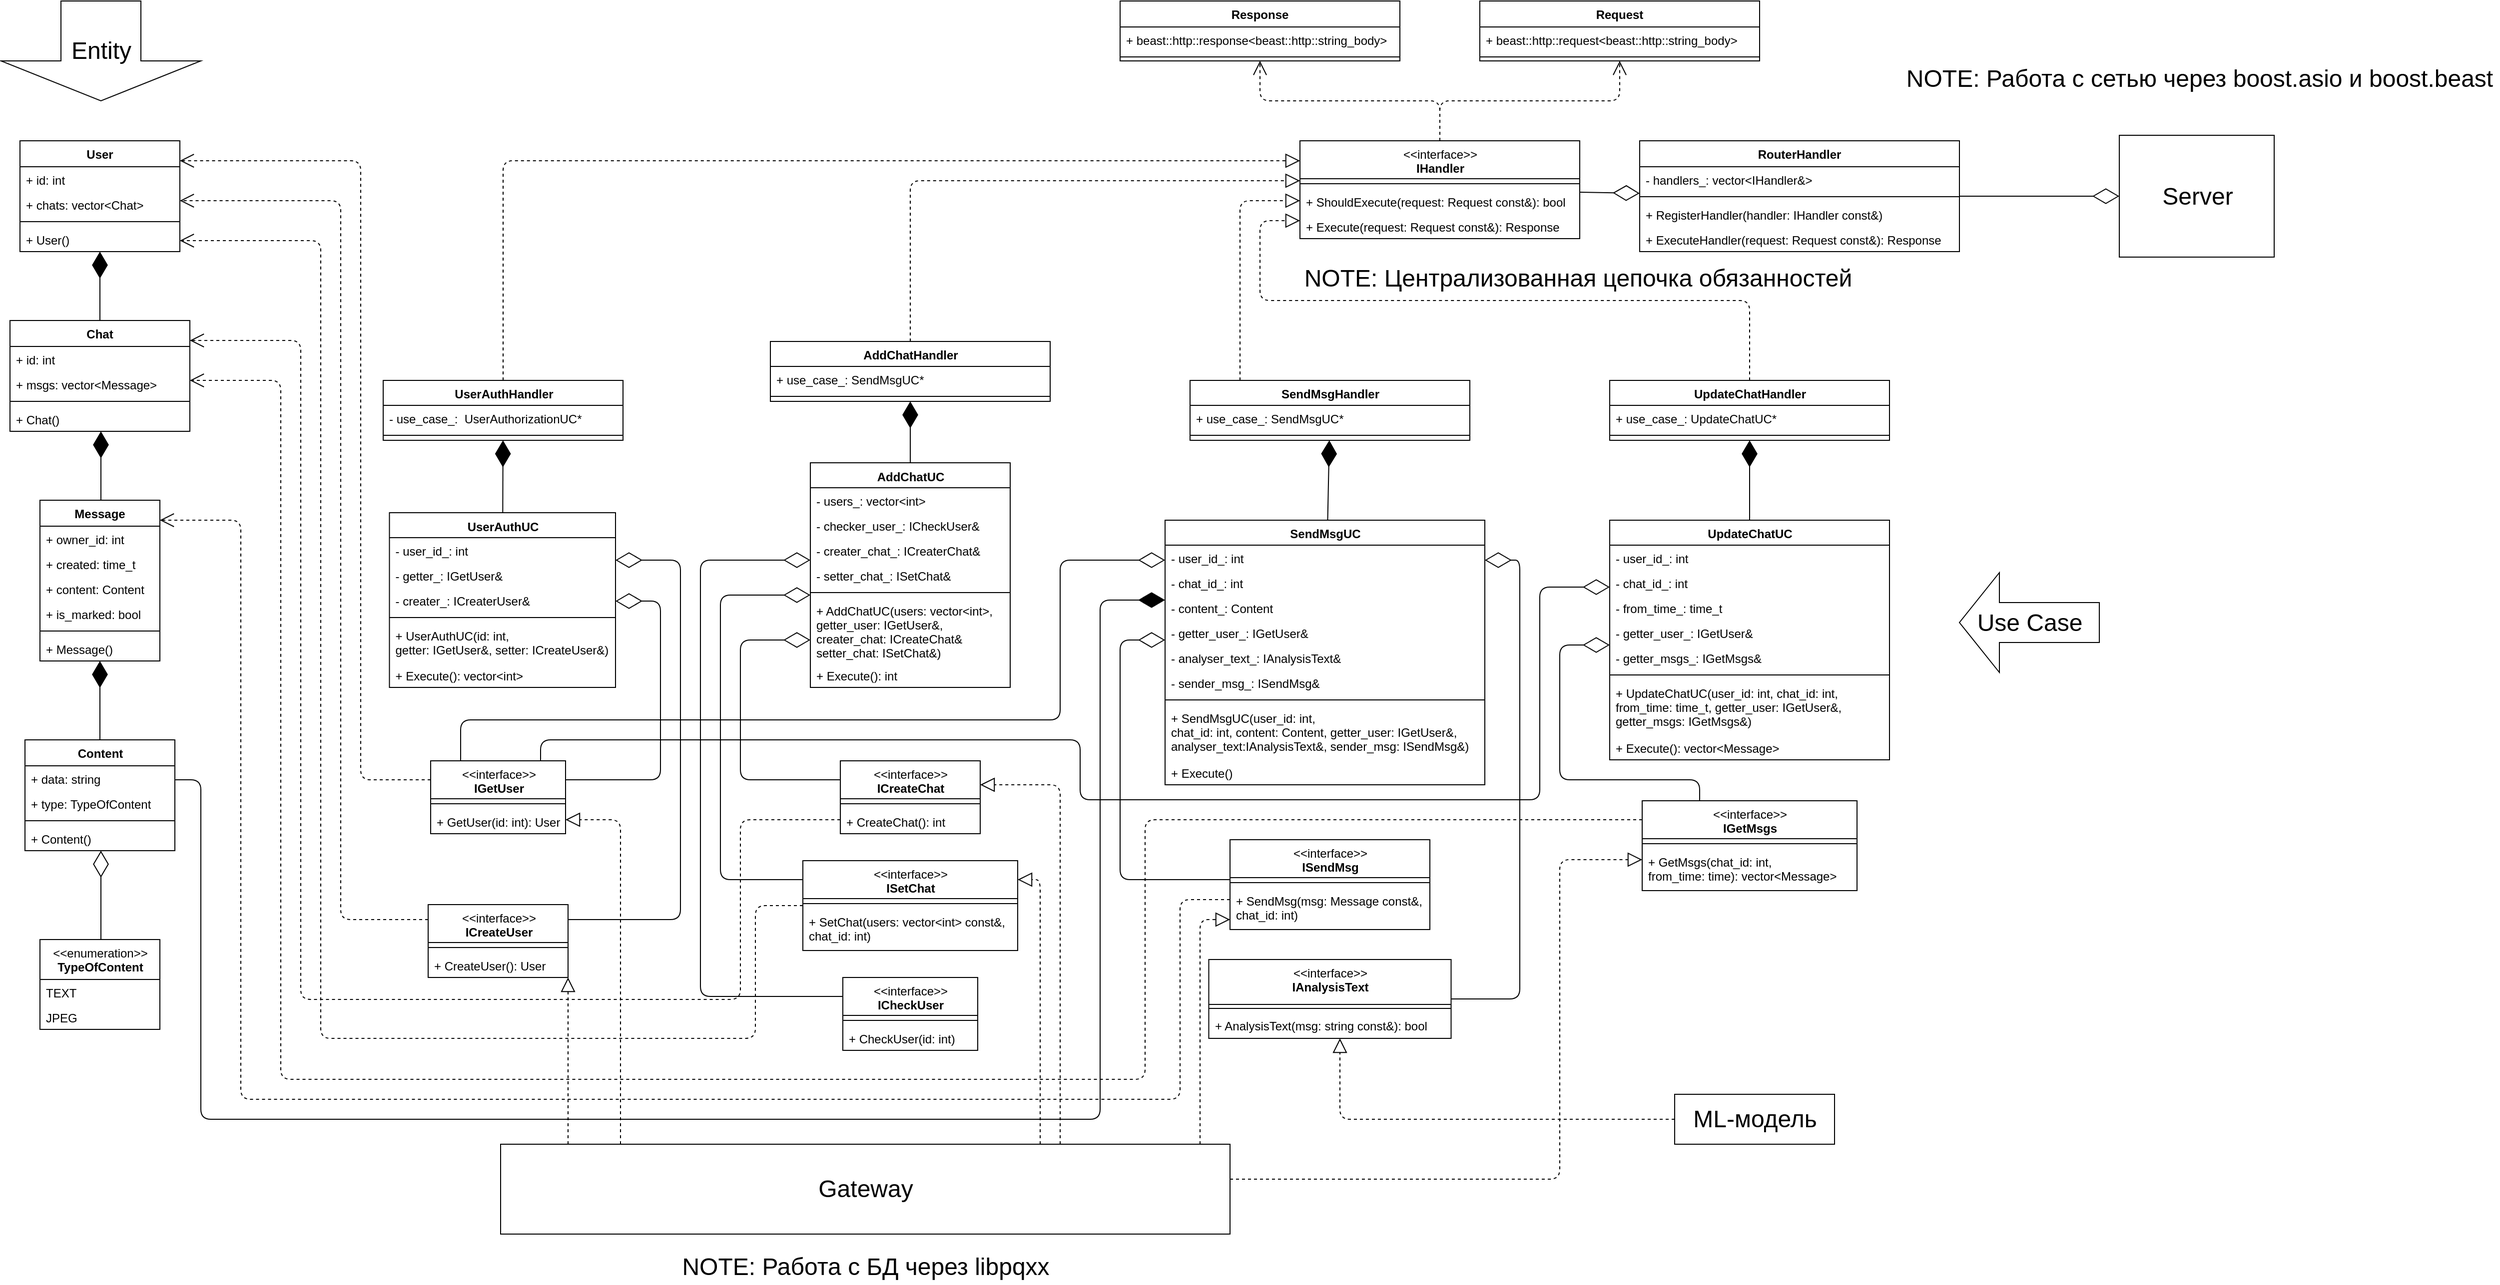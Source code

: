 <mxfile>
    <diagram name="Page-1" id="c4acf3e9-155e-7222-9cf6-157b1a14988f">
        <mxGraphModel dx="737" dy="790" grid="0" gridSize="5" guides="1" tooltips="1" connect="1" arrows="1" fold="1" page="0" pageScale="1" pageWidth="3300" pageHeight="2339" background="#ffffff" math="0" shadow="0">
            <root>
                <mxCell id="0"/>
                <mxCell id="1" parent="0"/>
                <mxCell id="HgwSdka9-RbxPRJBKt4S-45" value="User" style="swimlane;fontStyle=1;align=center;verticalAlign=top;childLayout=stackLayout;horizontal=1;startSize=26;horizontalStack=0;resizeParent=1;resizeParentMax=0;resizeLast=0;collapsible=1;marginBottom=0;" parent="1" vertex="1">
                    <mxGeometry x="179" y="400" width="160" height="111" as="geometry"/>
                </mxCell>
                <mxCell id="HgwSdka9-RbxPRJBKt4S-46" value="+ id: int" style="text;strokeColor=none;fillColor=none;align=left;verticalAlign=top;spacingLeft=4;spacingRight=4;overflow=hidden;rotatable=0;points=[[0,0.5],[1,0.5]];portConstraint=eastwest;" parent="HgwSdka9-RbxPRJBKt4S-45" vertex="1">
                    <mxGeometry y="26" width="160" height="25" as="geometry"/>
                </mxCell>
                <mxCell id="HgwSdka9-RbxPRJBKt4S-53" value="+ chats: vector&lt;Chat&gt;" style="text;strokeColor=none;fillColor=none;align=left;verticalAlign=top;spacingLeft=4;spacingRight=4;overflow=hidden;rotatable=0;points=[[0,0.5],[1,0.5]];portConstraint=eastwest;" parent="HgwSdka9-RbxPRJBKt4S-45" vertex="1">
                    <mxGeometry y="51" width="160" height="25" as="geometry"/>
                </mxCell>
                <mxCell id="HgwSdka9-RbxPRJBKt4S-47" value="" style="line;strokeWidth=1;fillColor=none;align=left;verticalAlign=middle;spacingTop=-1;spacingLeft=3;spacingRight=3;rotatable=0;labelPosition=right;points=[];portConstraint=eastwest;" parent="HgwSdka9-RbxPRJBKt4S-45" vertex="1">
                    <mxGeometry y="76" width="160" height="10" as="geometry"/>
                </mxCell>
                <mxCell id="qE9S9bq8S4wY-z4ullLe-9" value="+ User()" style="text;strokeColor=none;fillColor=none;align=left;verticalAlign=top;spacingLeft=4;spacingRight=4;overflow=hidden;rotatable=0;points=[[0,0.5],[1,0.5]];portConstraint=eastwest;" parent="HgwSdka9-RbxPRJBKt4S-45" vertex="1">
                    <mxGeometry y="86" width="160" height="25" as="geometry"/>
                </mxCell>
                <mxCell id="Bm1LBRGZsNO9c_nWnn3g-1" value="Chat" style="swimlane;fontStyle=1;align=center;verticalAlign=top;childLayout=stackLayout;horizontal=1;startSize=26;horizontalStack=0;resizeParent=1;resizeParentMax=0;resizeLast=0;collapsible=1;marginBottom=0;" parent="1" vertex="1">
                    <mxGeometry x="169" y="580" width="180" height="111" as="geometry"/>
                </mxCell>
                <mxCell id="Bm1LBRGZsNO9c_nWnn3g-2" value="+ id: int " style="text;strokeColor=none;fillColor=none;align=left;verticalAlign=top;spacingLeft=4;spacingRight=4;overflow=hidden;rotatable=0;points=[[0,0.5],[1,0.5]];portConstraint=eastwest;" parent="Bm1LBRGZsNO9c_nWnn3g-1" vertex="1">
                    <mxGeometry y="26" width="180" height="25" as="geometry"/>
                </mxCell>
                <mxCell id="Bm1LBRGZsNO9c_nWnn3g-5" value="+ msgs: vector&lt;Message&gt; " style="text;strokeColor=none;fillColor=none;align=left;verticalAlign=top;spacingLeft=4;spacingRight=4;overflow=hidden;rotatable=0;points=[[0,0.5],[1,0.5]];portConstraint=eastwest;" parent="Bm1LBRGZsNO9c_nWnn3g-1" vertex="1">
                    <mxGeometry y="51" width="180" height="25" as="geometry"/>
                </mxCell>
                <mxCell id="Bm1LBRGZsNO9c_nWnn3g-3" value="" style="line;strokeWidth=1;fillColor=none;align=left;verticalAlign=middle;spacingTop=-1;spacingLeft=3;spacingRight=3;rotatable=0;labelPosition=right;points=[];portConstraint=eastwest;" parent="Bm1LBRGZsNO9c_nWnn3g-1" vertex="1">
                    <mxGeometry y="76" width="180" height="10" as="geometry"/>
                </mxCell>
                <mxCell id="qE9S9bq8S4wY-z4ullLe-6" value="+ Chat()" style="text;strokeColor=none;fillColor=none;align=left;verticalAlign=top;spacingLeft=4;spacingRight=4;overflow=hidden;rotatable=0;points=[[0,0.5],[1,0.5]];portConstraint=eastwest;" parent="Bm1LBRGZsNO9c_nWnn3g-1" vertex="1">
                    <mxGeometry y="86" width="180" height="25" as="geometry"/>
                </mxCell>
                <mxCell id="Bm1LBRGZsNO9c_nWnn3g-6" value="Message" style="swimlane;fontStyle=1;align=center;verticalAlign=top;childLayout=stackLayout;horizontal=1;startSize=26;horizontalStack=0;resizeParent=1;resizeParentMax=0;resizeLast=0;collapsible=1;marginBottom=0;" parent="1" vertex="1">
                    <mxGeometry x="199" y="760" width="120" height="161" as="geometry"/>
                </mxCell>
                <mxCell id="Bm1LBRGZsNO9c_nWnn3g-7" value="+ owner_id: int " style="text;strokeColor=none;fillColor=none;align=left;verticalAlign=top;spacingLeft=4;spacingRight=4;overflow=hidden;rotatable=0;points=[[0,0.5],[1,0.5]];portConstraint=eastwest;" parent="Bm1LBRGZsNO9c_nWnn3g-6" vertex="1">
                    <mxGeometry y="26" width="120" height="25" as="geometry"/>
                </mxCell>
                <mxCell id="dmPfmuvCO5BIkzRvhQW3-2" value="+ created: time_t" style="text;strokeColor=none;fillColor=none;align=left;verticalAlign=top;spacingLeft=4;spacingRight=4;overflow=hidden;rotatable=0;points=[[0,0.5],[1,0.5]];portConstraint=eastwest;" parent="Bm1LBRGZsNO9c_nWnn3g-6" vertex="1">
                    <mxGeometry y="51" width="120" height="25" as="geometry"/>
                </mxCell>
                <mxCell id="dmPfmuvCO5BIkzRvhQW3-3" value="+ content: Content" style="text;strokeColor=none;fillColor=none;align=left;verticalAlign=top;spacingLeft=4;spacingRight=4;overflow=hidden;rotatable=0;points=[[0,0.5],[1,0.5]];portConstraint=eastwest;" parent="Bm1LBRGZsNO9c_nWnn3g-6" vertex="1">
                    <mxGeometry y="76" width="120" height="25" as="geometry"/>
                </mxCell>
                <mxCell id="Bm1LBRGZsNO9c_nWnn3g-8" value="+ is_marked: bool" style="text;strokeColor=none;fillColor=none;align=left;verticalAlign=top;spacingLeft=4;spacingRight=4;overflow=hidden;rotatable=0;points=[[0,0.5],[1,0.5]];portConstraint=eastwest;" parent="Bm1LBRGZsNO9c_nWnn3g-6" vertex="1">
                    <mxGeometry y="101" width="120" height="25" as="geometry"/>
                </mxCell>
                <mxCell id="Bm1LBRGZsNO9c_nWnn3g-9" value="" style="line;strokeWidth=1;fillColor=none;align=left;verticalAlign=middle;spacingTop=-1;spacingLeft=3;spacingRight=3;rotatable=0;labelPosition=right;points=[];portConstraint=eastwest;" parent="Bm1LBRGZsNO9c_nWnn3g-6" vertex="1">
                    <mxGeometry y="126" width="120" height="10" as="geometry"/>
                </mxCell>
                <mxCell id="Bm1LBRGZsNO9c_nWnn3g-10" value="+ Message()" style="text;strokeColor=none;fillColor=none;align=left;verticalAlign=top;spacingLeft=4;spacingRight=4;overflow=hidden;rotatable=0;points=[[0,0.5],[1,0.5]];portConstraint=eastwest;" parent="Bm1LBRGZsNO9c_nWnn3g-6" vertex="1">
                    <mxGeometry y="136" width="120" height="25" as="geometry"/>
                </mxCell>
                <mxCell id="dmPfmuvCO5BIkzRvhQW3-25" value="RouterHandler" style="swimlane;fontStyle=1;align=center;verticalAlign=top;childLayout=stackLayout;horizontal=1;startSize=26;horizontalStack=0;resizeParent=1;resizeParentMax=0;resizeLast=0;collapsible=1;marginBottom=0;" parent="1" vertex="1">
                    <mxGeometry x="1800" y="400" width="320" height="111" as="geometry"/>
                </mxCell>
                <mxCell id="dmPfmuvCO5BIkzRvhQW3-32" value="- handlers_: vector&lt;IHandler&amp;&gt;" style="text;strokeColor=none;fillColor=none;align=left;verticalAlign=top;spacingLeft=4;spacingRight=4;overflow=hidden;rotatable=0;points=[[0,0.5],[1,0.5]];portConstraint=eastwest;" parent="dmPfmuvCO5BIkzRvhQW3-25" vertex="1">
                    <mxGeometry y="26" width="320" height="25" as="geometry"/>
                </mxCell>
                <mxCell id="dmPfmuvCO5BIkzRvhQW3-27" value="" style="line;strokeWidth=1;fillColor=none;align=left;verticalAlign=middle;spacingTop=-1;spacingLeft=3;spacingRight=3;rotatable=0;labelPosition=right;points=[];portConstraint=eastwest;" parent="dmPfmuvCO5BIkzRvhQW3-25" vertex="1">
                    <mxGeometry y="51" width="320" height="10" as="geometry"/>
                </mxCell>
                <mxCell id="dmPfmuvCO5BIkzRvhQW3-28" value="+ RegisterHandler(handler: IHandler const&amp;)" style="text;strokeColor=none;fillColor=none;align=left;verticalAlign=top;spacingLeft=4;spacingRight=4;overflow=hidden;rotatable=0;points=[[0,0.5],[1,0.5]];portConstraint=eastwest;" parent="dmPfmuvCO5BIkzRvhQW3-25" vertex="1">
                    <mxGeometry y="61" width="320" height="25" as="geometry"/>
                </mxCell>
                <mxCell id="l3VD5_HxADrF9s5NhGB4-5" value="+ ExecuteHandler(request: Request const&amp;): Response" style="text;strokeColor=none;fillColor=none;align=left;verticalAlign=top;spacingLeft=4;spacingRight=4;overflow=hidden;rotatable=0;points=[[0,0.5],[1,0.5]];portConstraint=eastwest;" parent="dmPfmuvCO5BIkzRvhQW3-25" vertex="1">
                    <mxGeometry y="86" width="320" height="25" as="geometry"/>
                </mxCell>
                <mxCell id="dmPfmuvCO5BIkzRvhQW3-37" value="AddChatUC" style="swimlane;fontStyle=1;align=center;verticalAlign=top;childLayout=stackLayout;horizontal=1;startSize=25;horizontalStack=0;resizeParent=1;resizeParentMax=0;resizeLast=0;collapsible=1;marginBottom=0;html=1;" parent="1" vertex="1">
                    <mxGeometry x="970" y="722.5" width="200" height="225" as="geometry"/>
                </mxCell>
                <mxCell id="dmPfmuvCO5BIkzRvhQW3-38" value="- users_: vector&lt;int&gt;" style="text;strokeColor=none;fillColor=none;align=left;verticalAlign=top;spacingLeft=4;spacingRight=4;overflow=hidden;rotatable=0;points=[[0,0.5],[1,0.5]];portConstraint=eastwest;" parent="dmPfmuvCO5BIkzRvhQW3-37" vertex="1">
                    <mxGeometry y="25" width="200" height="25" as="geometry"/>
                </mxCell>
                <mxCell id="bCNP0cULC8ASSDNxjgNn-3" value="- checker_user_: ICheckUser&amp;" style="text;strokeColor=none;fillColor=none;align=left;verticalAlign=top;spacingLeft=4;spacingRight=4;overflow=hidden;rotatable=0;points=[[0,0.5],[1,0.5]];portConstraint=eastwest;fontStyle=0" parent="dmPfmuvCO5BIkzRvhQW3-37" vertex="1">
                    <mxGeometry y="50" width="200" height="25" as="geometry"/>
                </mxCell>
                <mxCell id="t9zF6-tFFcsAJkriFhJy-186" value="- creater_chat_: ICreaterChat&amp;" style="text;strokeColor=none;fillColor=none;align=left;verticalAlign=top;spacingLeft=4;spacingRight=4;overflow=hidden;rotatable=0;points=[[0,0.5],[1,0.5]];portConstraint=eastwest;fontStyle=0" parent="dmPfmuvCO5BIkzRvhQW3-37" vertex="1">
                    <mxGeometry y="75" width="200" height="25" as="geometry"/>
                </mxCell>
                <mxCell id="bCNP0cULC8ASSDNxjgNn-4" value="- setter_chat_: ISetChat&amp;" style="text;strokeColor=none;fillColor=none;align=left;verticalAlign=top;spacingLeft=4;spacingRight=4;overflow=hidden;rotatable=0;points=[[0,0.5],[1,0.5]];portConstraint=eastwest;fontStyle=0" parent="dmPfmuvCO5BIkzRvhQW3-37" vertex="1">
                    <mxGeometry y="100" width="200" height="25" as="geometry"/>
                </mxCell>
                <mxCell id="dmPfmuvCO5BIkzRvhQW3-39" value="" style="line;strokeWidth=1;fillColor=none;align=left;verticalAlign=middle;spacingTop=-1;spacingLeft=3;spacingRight=3;rotatable=0;labelPosition=right;points=[];portConstraint=eastwest;" parent="dmPfmuvCO5BIkzRvhQW3-37" vertex="1">
                    <mxGeometry y="125" width="200" height="10" as="geometry"/>
                </mxCell>
                <mxCell id="dmPfmuvCO5BIkzRvhQW3-1" value="+ AddChatUC(users: vector&lt;int&gt;, &#10;getter_user: IGetUser&amp;, &#10;creater_chat: ICreateChat&amp;&#10;setter_chat: ISetChat&amp;)" style="text;strokeColor=none;fillColor=none;align=left;verticalAlign=top;spacingLeft=4;spacingRight=4;overflow=hidden;rotatable=0;points=[[0,0.5],[1,0.5]];portConstraint=eastwest;" parent="dmPfmuvCO5BIkzRvhQW3-37" vertex="1">
                    <mxGeometry y="135" width="200" height="65" as="geometry"/>
                </mxCell>
                <mxCell id="leu3_-LH81RKHLBO9N2G-58" value="+ Execute(): int" style="text;strokeColor=none;fillColor=none;align=left;verticalAlign=top;spacingLeft=4;spacingRight=4;overflow=hidden;rotatable=0;points=[[0,0.5],[1,0.5]];portConstraint=eastwest;" parent="dmPfmuvCO5BIkzRvhQW3-37" vertex="1">
                    <mxGeometry y="200" width="200" height="25" as="geometry"/>
                </mxCell>
                <mxCell id="qE9S9bq8S4wY-z4ullLe-2" value="" style="endArrow=diamondThin;endFill=1;endSize=24;html=1;edgeStyle=elbowEdgeStyle;" parent="1" source="Bm1LBRGZsNO9c_nWnn3g-6" target="Bm1LBRGZsNO9c_nWnn3g-1" edge="1">
                    <mxGeometry width="160" relative="1" as="geometry">
                        <mxPoint x="470" y="570" as="sourcePoint"/>
                        <mxPoint x="630" y="570" as="targetPoint"/>
                        <Array as="points">
                            <mxPoint x="260" y="700"/>
                            <mxPoint x="275" y="725"/>
                            <mxPoint x="140" y="755"/>
                            <mxPoint x="70" y="730"/>
                            <mxPoint x="130" y="860"/>
                        </Array>
                    </mxGeometry>
                </mxCell>
                <mxCell id="qE9S9bq8S4wY-z4ullLe-12" value="UpdateChatUC" style="swimlane;fontStyle=1;align=center;verticalAlign=top;childLayout=stackLayout;horizontal=1;startSize=25;horizontalStack=0;resizeParent=1;resizeParentMax=0;resizeLast=0;collapsible=1;marginBottom=0;html=1;" parent="1" vertex="1">
                    <mxGeometry x="1770" y="780" width="280" height="240" as="geometry"/>
                </mxCell>
                <mxCell id="t9zF6-tFFcsAJkriFhJy-211" value="- user_id_: int" style="text;strokeColor=none;fillColor=none;align=left;verticalAlign=top;spacingLeft=4;spacingRight=4;overflow=hidden;rotatable=0;points=[[0,0.5],[1,0.5]];portConstraint=eastwest;" parent="qE9S9bq8S4wY-z4ullLe-12" vertex="1">
                    <mxGeometry y="25" width="280" height="25" as="geometry"/>
                </mxCell>
                <mxCell id="qE9S9bq8S4wY-z4ullLe-13" value="- chat_id_: int" style="text;strokeColor=none;fillColor=none;align=left;verticalAlign=top;spacingLeft=4;spacingRight=4;overflow=hidden;rotatable=0;points=[[0,0.5],[1,0.5]];portConstraint=eastwest;" parent="qE9S9bq8S4wY-z4ullLe-12" vertex="1">
                    <mxGeometry y="50" width="280" height="25" as="geometry"/>
                </mxCell>
                <mxCell id="t9zF6-tFFcsAJkriFhJy-226" value="- from_time_: time_t" style="text;strokeColor=none;fillColor=none;align=left;verticalAlign=top;spacingLeft=4;spacingRight=4;overflow=hidden;rotatable=0;points=[[0,0.5],[1,0.5]];portConstraint=eastwest;" parent="qE9S9bq8S4wY-z4ullLe-12" vertex="1">
                    <mxGeometry y="75" width="280" height="25" as="geometry"/>
                </mxCell>
                <mxCell id="t9zF6-tFFcsAJkriFhJy-213" value="- getter_user_: IGetUser&amp;" style="text;strokeColor=none;fillColor=none;align=left;verticalAlign=top;spacingLeft=4;spacingRight=4;overflow=hidden;rotatable=0;points=[[0,0.5],[1,0.5]];portConstraint=eastwest;" parent="qE9S9bq8S4wY-z4ullLe-12" vertex="1">
                    <mxGeometry y="100" width="280" height="25" as="geometry"/>
                </mxCell>
                <mxCell id="t9zF6-tFFcsAJkriFhJy-214" value="- getter_msgs_: IGetMsgs&amp;" style="text;strokeColor=none;fillColor=none;align=left;verticalAlign=top;spacingLeft=4;spacingRight=4;overflow=hidden;rotatable=0;points=[[0,0.5],[1,0.5]];portConstraint=eastwest;" parent="qE9S9bq8S4wY-z4ullLe-12" vertex="1">
                    <mxGeometry y="125" width="280" height="25" as="geometry"/>
                </mxCell>
                <mxCell id="qE9S9bq8S4wY-z4ullLe-14" value="" style="line;strokeWidth=1;fillColor=none;align=left;verticalAlign=middle;spacingTop=-1;spacingLeft=3;spacingRight=3;rotatable=0;labelPosition=right;points=[];portConstraint=eastwest;" parent="qE9S9bq8S4wY-z4ullLe-12" vertex="1">
                    <mxGeometry y="150" width="280" height="10" as="geometry"/>
                </mxCell>
                <mxCell id="leu3_-LH81RKHLBO9N2G-59" value="+ UpdateChatUC(user_id: int, chat_id: int,&#10;from_time: time_t, getter_user: IGetUser&amp;, &#10;getter_msgs: IGetMsgs&amp;)" style="text;strokeColor=none;fillColor=none;align=left;verticalAlign=top;spacingLeft=4;spacingRight=4;overflow=hidden;rotatable=0;points=[[0,0.5],[1,0.5]];portConstraint=eastwest;" parent="qE9S9bq8S4wY-z4ullLe-12" vertex="1">
                    <mxGeometry y="160" width="280" height="55" as="geometry"/>
                </mxCell>
                <mxCell id="Bm1LBRGZsNO9c_nWnn3g-4" value="+ Execute(): vector&lt;Message&gt;" style="text;strokeColor=none;fillColor=none;align=left;verticalAlign=top;spacingLeft=4;spacingRight=4;overflow=hidden;rotatable=0;points=[[0,0.5],[1,0.5]];portConstraint=eastwest;" parent="qE9S9bq8S4wY-z4ullLe-12" vertex="1">
                    <mxGeometry y="215" width="280" height="25" as="geometry"/>
                </mxCell>
                <mxCell id="qE9S9bq8S4wY-z4ullLe-17" value="SendMsgUC" style="swimlane;fontStyle=1;align=center;verticalAlign=top;childLayout=stackLayout;horizontal=1;startSize=25;horizontalStack=0;resizeParent=1;resizeParentMax=0;resizeLast=0;collapsible=1;marginBottom=0;html=1;" parent="1" vertex="1">
                    <mxGeometry x="1325" y="780" width="320" height="265" as="geometry"/>
                </mxCell>
                <mxCell id="leu3_-LH81RKHLBO9N2G-26" value="- user_id_: int" style="text;strokeColor=none;fillColor=none;align=left;verticalAlign=top;spacingLeft=4;spacingRight=4;overflow=hidden;rotatable=0;points=[[0,0.5],[1,0.5]];portConstraint=eastwest;" parent="qE9S9bq8S4wY-z4ullLe-17" vertex="1">
                    <mxGeometry y="25" width="320" height="25" as="geometry"/>
                </mxCell>
                <mxCell id="t9zF6-tFFcsAJkriFhJy-201" value="- chat_id_: int" style="text;strokeColor=none;fillColor=none;align=left;verticalAlign=top;spacingLeft=4;spacingRight=4;overflow=hidden;rotatable=0;points=[[0,0.5],[1,0.5]];portConstraint=eastwest;" parent="qE9S9bq8S4wY-z4ullLe-17" vertex="1">
                    <mxGeometry y="50" width="320" height="25" as="geometry"/>
                </mxCell>
                <mxCell id="leu3_-LH81RKHLBO9N2G-36" value="- content_: Content" style="text;strokeColor=none;fillColor=none;align=left;verticalAlign=top;spacingLeft=4;spacingRight=4;overflow=hidden;rotatable=0;points=[[0,0.5],[1,0.5]];portConstraint=eastwest;" parent="qE9S9bq8S4wY-z4ullLe-17" vertex="1">
                    <mxGeometry y="75" width="320" height="25" as="geometry"/>
                </mxCell>
                <mxCell id="t9zF6-tFFcsAJkriFhJy-200" value="- getter_user_: IGetUser&amp;" style="text;strokeColor=none;fillColor=none;align=left;verticalAlign=top;spacingLeft=4;spacingRight=4;overflow=hidden;rotatable=0;points=[[0,0.5],[1,0.5]];portConstraint=eastwest;" parent="qE9S9bq8S4wY-z4ullLe-17" vertex="1">
                    <mxGeometry y="100" width="320" height="25" as="geometry"/>
                </mxCell>
                <mxCell id="t9zF6-tFFcsAJkriFhJy-207" value="- analyser_text_: IAnalysisText&amp;" style="text;strokeColor=none;fillColor=none;align=left;verticalAlign=top;spacingLeft=4;spacingRight=4;overflow=hidden;rotatable=0;points=[[0,0.5],[1,0.5]];portConstraint=eastwest;" parent="qE9S9bq8S4wY-z4ullLe-17" vertex="1">
                    <mxGeometry y="125" width="320" height="25" as="geometry"/>
                </mxCell>
                <mxCell id="t9zF6-tFFcsAJkriFhJy-206" value="- sender_msg_: ISendMsg&amp;" style="text;strokeColor=none;fillColor=none;align=left;verticalAlign=top;spacingLeft=4;spacingRight=4;overflow=hidden;rotatable=0;points=[[0,0.5],[1,0.5]];portConstraint=eastwest;" parent="qE9S9bq8S4wY-z4ullLe-17" vertex="1">
                    <mxGeometry y="150" width="320" height="25" as="geometry"/>
                </mxCell>
                <mxCell id="qE9S9bq8S4wY-z4ullLe-19" value="" style="line;strokeWidth=1;fillColor=none;align=left;verticalAlign=middle;spacingTop=-1;spacingLeft=3;spacingRight=3;rotatable=0;labelPosition=right;points=[];portConstraint=eastwest;" parent="qE9S9bq8S4wY-z4ullLe-17" vertex="1">
                    <mxGeometry y="175" width="320" height="10" as="geometry"/>
                </mxCell>
                <mxCell id="dmPfmuvCO5BIkzRvhQW3-10" value="+ SendMsgUC(user_id: int, &#10;chat_id: int, content: Content, getter_user: IGetUser&amp;, &#10;analyser_text:IAnalysisText&amp;, sender_msg: ISendMsg&amp;)" style="text;strokeColor=none;fillColor=none;align=left;verticalAlign=top;spacingLeft=4;spacingRight=4;overflow=hidden;rotatable=0;points=[[0,0.5],[1,0.5]];portConstraint=eastwest;fontStyle=0" parent="qE9S9bq8S4wY-z4ullLe-17" vertex="1">
                    <mxGeometry y="185" width="320" height="55" as="geometry"/>
                </mxCell>
                <mxCell id="t9zF6-tFFcsAJkriFhJy-198" value="+ Execute() " style="text;strokeColor=none;fillColor=none;align=left;verticalAlign=top;spacingLeft=4;spacingRight=4;overflow=hidden;rotatable=0;points=[[0,0.5],[1,0.5]];portConstraint=eastwest;" parent="qE9S9bq8S4wY-z4ullLe-17" vertex="1">
                    <mxGeometry y="240" width="320" height="25" as="geometry"/>
                </mxCell>
                <mxCell id="leu3_-LH81RKHLBO9N2G-37" value="Content" style="swimlane;fontStyle=1;align=center;verticalAlign=top;childLayout=stackLayout;horizontal=1;startSize=26;horizontalStack=0;resizeParent=1;resizeParentMax=0;resizeLast=0;collapsible=1;marginBottom=0;html=1;" parent="1" vertex="1">
                    <mxGeometry x="184" y="1000" width="150" height="111" as="geometry"/>
                </mxCell>
                <mxCell id="leu3_-LH81RKHLBO9N2G-38" value="+ data: string" style="text;strokeColor=none;fillColor=none;align=left;verticalAlign=top;spacingLeft=4;spacingRight=4;overflow=hidden;rotatable=0;points=[[0,0.5],[1,0.5]];portConstraint=eastwest;html=1;" parent="leu3_-LH81RKHLBO9N2G-37" vertex="1">
                    <mxGeometry y="26" width="150" height="25" as="geometry"/>
                </mxCell>
                <mxCell id="leu3_-LH81RKHLBO9N2G-41" value="+ type: TypeOfContent" style="text;strokeColor=none;fillColor=none;align=left;verticalAlign=top;spacingLeft=4;spacingRight=4;overflow=hidden;rotatable=0;points=[[0,0.5],[1,0.5]];portConstraint=eastwest;html=1;" parent="leu3_-LH81RKHLBO9N2G-37" vertex="1">
                    <mxGeometry y="51" width="150" height="25" as="geometry"/>
                </mxCell>
                <mxCell id="leu3_-LH81RKHLBO9N2G-39" value="" style="line;strokeWidth=1;fillColor=none;align=left;verticalAlign=middle;spacingTop=-1;spacingLeft=3;spacingRight=3;rotatable=0;labelPosition=right;points=[];portConstraint=eastwest;html=1;" parent="leu3_-LH81RKHLBO9N2G-37" vertex="1">
                    <mxGeometry y="76" width="150" height="10" as="geometry"/>
                </mxCell>
                <mxCell id="leu3_-LH81RKHLBO9N2G-49" value="+ Content()" style="text;strokeColor=none;fillColor=none;align=left;verticalAlign=top;spacingLeft=4;spacingRight=4;overflow=hidden;rotatable=0;points=[[0,0.5],[1,0.5]];portConstraint=eastwest;html=1;" parent="leu3_-LH81RKHLBO9N2G-37" vertex="1">
                    <mxGeometry y="86" width="150" height="25" as="geometry"/>
                </mxCell>
                <mxCell id="leu3_-LH81RKHLBO9N2G-55" value="" style="endArrow=diamondThin;endFill=1;endSize=24;html=1;rounded=1;edgeStyle=elbowEdgeStyle;" parent="1" source="leu3_-LH81RKHLBO9N2G-37" target="Bm1LBRGZsNO9c_nWnn3g-6" edge="1">
                    <mxGeometry width="160" relative="1" as="geometry">
                        <mxPoint x="-205" y="548.998" as="sourcePoint"/>
                        <mxPoint x="-110" y="549.895" as="targetPoint"/>
                        <Array as="points">
                            <mxPoint x="265" y="920"/>
                            <mxPoint x="140" y="975"/>
                            <mxPoint x="140" y="833"/>
                            <mxPoint x="155" y="870"/>
                            <mxPoint x="45" y="730"/>
                            <mxPoint x="60" y="965"/>
                        </Array>
                    </mxGeometry>
                </mxCell>
                <mxCell id="9OPvWz-Zwt0wguvvxYVE-4" value="NOTE: Работа с сетью через boost.asio и boost.beast" style="text;html=1;align=center;verticalAlign=middle;resizable=0;points=[];autosize=1;strokeColor=none;fillColor=none;fontSize=24;" parent="1" vertex="1">
                    <mxGeometry x="2060" y="320" width="600" height="35" as="geometry"/>
                </mxCell>
                <mxCell id="9OPvWz-Zwt0wguvvxYVE-35" value="" style="endArrow=diamondThin;endFill=0;endSize=24;html=1;curved=1;" parent="1" source="l3VD5_HxADrF9s5NhGB4-1" target="dmPfmuvCO5BIkzRvhQW3-25" edge="1">
                    <mxGeometry width="160" relative="1" as="geometry">
                        <mxPoint x="1720" y="475" as="sourcePoint"/>
                        <mxPoint x="1340" y="486.066" as="targetPoint"/>
                    </mxGeometry>
                </mxCell>
                <mxCell id="9OPvWz-Zwt0wguvvxYVE-59" value="Server" style="html=1;fontSize=24;" parent="1" vertex="1">
                    <mxGeometry x="2280" y="394.5" width="155" height="122" as="geometry"/>
                </mxCell>
                <mxCell id="9OPvWz-Zwt0wguvvxYVE-60" value="" style="endArrow=diamondThin;endFill=0;endSize=24;html=1;curved=1;" parent="1" source="dmPfmuvCO5BIkzRvhQW3-25" target="9OPvWz-Zwt0wguvvxYVE-59" edge="1">
                    <mxGeometry width="160" relative="1" as="geometry">
                        <mxPoint x="2025" y="774.998" as="sourcePoint"/>
                        <mxPoint x="2580" y="777.291" as="targetPoint"/>
                    </mxGeometry>
                </mxCell>
                <mxCell id="l3VD5_HxADrF9s5NhGB4-1" value="&lt;span style=&quot;font-weight: normal&quot;&gt;&amp;lt;&amp;lt;interface&amp;gt;&amp;gt;&lt;/span&gt;&lt;br&gt;IHandler" style="swimlane;fontStyle=1;align=center;verticalAlign=top;childLayout=stackLayout;horizontal=1;startSize=38;horizontalStack=0;resizeParent=1;resizeParentMax=0;resizeLast=0;collapsible=1;marginBottom=0;html=1;" parent="1" vertex="1">
                    <mxGeometry x="1460" y="400" width="280" height="98" as="geometry"/>
                </mxCell>
                <mxCell id="l3VD5_HxADrF9s5NhGB4-3" value="" style="line;strokeWidth=1;fillColor=none;align=left;verticalAlign=middle;spacingTop=-1;spacingLeft=3;spacingRight=3;rotatable=0;labelPosition=right;points=[];portConstraint=eastwest;" parent="l3VD5_HxADrF9s5NhGB4-1" vertex="1">
                    <mxGeometry y="38" width="280" height="10" as="geometry"/>
                </mxCell>
                <mxCell id="kb_3mGIxlnbqVhcPvbaU-1" value="+ ShouldExecute(request: Request const&amp;): bool" style="text;strokeColor=none;fillColor=none;align=left;verticalAlign=top;spacingLeft=4;spacingRight=4;overflow=hidden;rotatable=0;points=[[0,0.5],[1,0.5]];portConstraint=eastwest;" parent="l3VD5_HxADrF9s5NhGB4-1" vertex="1">
                    <mxGeometry y="48" width="280" height="25" as="geometry"/>
                </mxCell>
                <mxCell id="l3VD5_HxADrF9s5NhGB4-6" value="+ Execute(request: Request const&amp;): Response" style="text;strokeColor=none;fillColor=none;align=left;verticalAlign=top;spacingLeft=4;spacingRight=4;overflow=hidden;rotatable=0;points=[[0,0.5],[1,0.5]];portConstraint=eastwest;" parent="l3VD5_HxADrF9s5NhGB4-1" vertex="1">
                    <mxGeometry y="73" width="280" height="25" as="geometry"/>
                </mxCell>
                <mxCell id="l3VD5_HxADrF9s5NhGB4-8" value="NOTE: Централизованная цепочка обязанностей" style="text;html=1;align=center;verticalAlign=middle;resizable=0;points=[];autosize=1;strokeColor=none;fillColor=none;fontSize=24;" parent="1" vertex="1">
                    <mxGeometry x="1455" y="520" width="565" height="35" as="geometry"/>
                </mxCell>
                <mxCell id="kb_3mGIxlnbqVhcPvbaU-2" value="SendMsgHandler" style="swimlane;fontStyle=1;align=center;verticalAlign=top;childLayout=stackLayout;horizontal=1;startSize=25;horizontalStack=0;resizeParent=1;resizeParentMax=0;resizeLast=0;collapsible=1;marginBottom=0;html=1;" parent="1" vertex="1">
                    <mxGeometry x="1350" y="640" width="280" height="60" as="geometry"/>
                </mxCell>
                <mxCell id="kb_3mGIxlnbqVhcPvbaU-19" value="+ use_case_: SendMsgUC*" style="text;strokeColor=none;fillColor=none;align=left;verticalAlign=top;spacingLeft=4;spacingRight=4;overflow=hidden;rotatable=0;points=[[0,0.5],[1,0.5]];portConstraint=eastwest;" parent="kb_3mGIxlnbqVhcPvbaU-2" vertex="1">
                    <mxGeometry y="25" width="280" height="25" as="geometry"/>
                </mxCell>
                <mxCell id="kb_3mGIxlnbqVhcPvbaU-3" value="" style="line;strokeWidth=1;fillColor=none;align=left;verticalAlign=middle;spacingTop=-1;spacingLeft=3;spacingRight=3;rotatable=0;labelPosition=right;points=[];portConstraint=eastwest;" parent="kb_3mGIxlnbqVhcPvbaU-2" vertex="1">
                    <mxGeometry y="50" width="280" height="10" as="geometry"/>
                </mxCell>
                <mxCell id="kb_3mGIxlnbqVhcPvbaU-34" value="UpdateChatHandler" style="swimlane;fontStyle=1;align=center;verticalAlign=top;childLayout=stackLayout;horizontal=1;startSize=25;horizontalStack=0;resizeParent=1;resizeParentMax=0;resizeLast=0;collapsible=1;marginBottom=0;html=1;" parent="1" vertex="1">
                    <mxGeometry x="1770" y="640" width="280" height="60" as="geometry"/>
                </mxCell>
                <mxCell id="kb_3mGIxlnbqVhcPvbaU-35" value="+ use_case_: UpdateChatUC*" style="text;strokeColor=none;fillColor=none;align=left;verticalAlign=top;spacingLeft=4;spacingRight=4;overflow=hidden;rotatable=0;points=[[0,0.5],[1,0.5]];portConstraint=eastwest;" parent="kb_3mGIxlnbqVhcPvbaU-34" vertex="1">
                    <mxGeometry y="25" width="280" height="25" as="geometry"/>
                </mxCell>
                <mxCell id="kb_3mGIxlnbqVhcPvbaU-36" value="" style="line;strokeWidth=1;fillColor=none;align=left;verticalAlign=middle;spacingTop=-1;spacingLeft=3;spacingRight=3;rotatable=0;labelPosition=right;points=[];portConstraint=eastwest;" parent="kb_3mGIxlnbqVhcPvbaU-34" vertex="1">
                    <mxGeometry y="50" width="280" height="10" as="geometry"/>
                </mxCell>
                <mxCell id="kb_3mGIxlnbqVhcPvbaU-41" value="AddChatHandler" style="swimlane;fontStyle=1;align=center;verticalAlign=top;childLayout=stackLayout;horizontal=1;startSize=25;horizontalStack=0;resizeParent=1;resizeParentMax=0;resizeLast=0;collapsible=1;marginBottom=0;html=1;" parent="1" vertex="1">
                    <mxGeometry x="930" y="601" width="280" height="60" as="geometry"/>
                </mxCell>
                <mxCell id="kb_3mGIxlnbqVhcPvbaU-42" value="+ use_case_: SendMsgUC*" style="text;strokeColor=none;fillColor=none;align=left;verticalAlign=top;spacingLeft=4;spacingRight=4;overflow=hidden;rotatable=0;points=[[0,0.5],[1,0.5]];portConstraint=eastwest;" parent="kb_3mGIxlnbqVhcPvbaU-41" vertex="1">
                    <mxGeometry y="25" width="280" height="25" as="geometry"/>
                </mxCell>
                <mxCell id="kb_3mGIxlnbqVhcPvbaU-43" value="" style="line;strokeWidth=1;fillColor=none;align=left;verticalAlign=middle;spacingTop=-1;spacingLeft=3;spacingRight=3;rotatable=0;labelPosition=right;points=[];portConstraint=eastwest;" parent="kb_3mGIxlnbqVhcPvbaU-41" vertex="1">
                    <mxGeometry y="50" width="280" height="10" as="geometry"/>
                </mxCell>
                <mxCell id="kb_3mGIxlnbqVhcPvbaU-50" value="&lt;span style=&quot;font-weight: normal&quot;&gt;&amp;lt;&amp;lt;enumeration&amp;gt;&amp;gt;&lt;/span&gt;&lt;br&gt;&lt;span style=&quot;text-align: left&quot;&gt;TypeOfContent&lt;/span&gt;" style="swimlane;fontStyle=1;align=center;verticalAlign=top;childLayout=stackLayout;horizontal=1;startSize=40;horizontalStack=0;resizeParent=1;resizeParentMax=0;resizeLast=0;collapsible=1;marginBottom=0;html=1;" parent="1" vertex="1">
                    <mxGeometry x="199" y="1200" width="120" height="90" as="geometry"/>
                </mxCell>
                <mxCell id="kb_3mGIxlnbqVhcPvbaU-51" value="TEXT" style="text;strokeColor=none;fillColor=none;align=left;verticalAlign=top;spacingLeft=4;spacingRight=4;overflow=hidden;rotatable=0;points=[[0,0.5],[1,0.5]];portConstraint=eastwest;html=1;" parent="kb_3mGIxlnbqVhcPvbaU-50" vertex="1">
                    <mxGeometry y="40" width="120" height="25" as="geometry"/>
                </mxCell>
                <mxCell id="kb_3mGIxlnbqVhcPvbaU-52" value="JPEG" style="text;strokeColor=none;fillColor=none;align=left;verticalAlign=top;spacingLeft=4;spacingRight=4;overflow=hidden;rotatable=0;points=[[0,0.5],[1,0.5]];portConstraint=eastwest;html=1;" parent="kb_3mGIxlnbqVhcPvbaU-50" vertex="1">
                    <mxGeometry y="65" width="120" height="25" as="geometry"/>
                </mxCell>
                <mxCell id="kb_3mGIxlnbqVhcPvbaU-59" value="Request" style="swimlane;fontStyle=1;align=center;verticalAlign=top;childLayout=stackLayout;horizontal=1;startSize=26;horizontalStack=0;resizeParent=1;resizeParentMax=0;resizeLast=0;collapsible=1;marginBottom=0;" parent="1" vertex="1">
                    <mxGeometry x="1640" y="260" width="280" height="60" as="geometry"/>
                </mxCell>
                <mxCell id="kb_3mGIxlnbqVhcPvbaU-60" value="+ beast::http::request&lt;beast::http::string_body&gt;" style="text;strokeColor=none;fillColor=none;align=left;verticalAlign=top;spacingLeft=4;spacingRight=4;overflow=hidden;rotatable=0;points=[[0,0.5],[1,0.5]];portConstraint=eastwest;" parent="kb_3mGIxlnbqVhcPvbaU-59" vertex="1">
                    <mxGeometry y="26" width="280" height="26" as="geometry"/>
                </mxCell>
                <mxCell id="kb_3mGIxlnbqVhcPvbaU-61" value="" style="line;strokeWidth=1;fillColor=none;align=left;verticalAlign=middle;spacingTop=-1;spacingLeft=3;spacingRight=3;rotatable=0;labelPosition=right;points=[];portConstraint=eastwest;" parent="kb_3mGIxlnbqVhcPvbaU-59" vertex="1">
                    <mxGeometry y="52" width="280" height="8" as="geometry"/>
                </mxCell>
                <mxCell id="kb_3mGIxlnbqVhcPvbaU-63" value="" style="endArrow=open;endFill=1;endSize=12;html=1;rounded=1;edgeStyle=elbowEdgeStyle;elbow=vertical;startArrow=none;dashed=1;" parent="1" source="l3VD5_HxADrF9s5NhGB4-1" target="kb_3mGIxlnbqVhcPvbaU-59" edge="1">
                    <mxGeometry width="160" relative="1" as="geometry">
                        <mxPoint x="1930" y="799.33" as="sourcePoint"/>
                        <mxPoint x="2090" y="799.33" as="targetPoint"/>
                    </mxGeometry>
                </mxCell>
                <mxCell id="kb_3mGIxlnbqVhcPvbaU-64" value="" style="endArrow=open;endFill=1;endSize=12;html=1;rounded=1;edgeStyle=elbowEdgeStyle;elbow=vertical;dashed=1;" parent="1" source="l3VD5_HxADrF9s5NhGB4-1" target="kb_3mGIxlnbqVhcPvbaU-55" edge="1">
                    <mxGeometry width="160" relative="1" as="geometry">
                        <mxPoint x="1965" y="703" as="sourcePoint"/>
                        <mxPoint x="2012.5" y="890" as="targetPoint"/>
                    </mxGeometry>
                </mxCell>
                <mxCell id="kb_3mGIxlnbqVhcPvbaU-55" value="Response" style="swimlane;fontStyle=1;align=center;verticalAlign=top;childLayout=stackLayout;horizontal=1;startSize=26;horizontalStack=0;resizeParent=1;resizeParentMax=0;resizeLast=0;collapsible=1;marginBottom=0;" parent="1" vertex="1">
                    <mxGeometry x="1280" y="260" width="280" height="60" as="geometry"/>
                </mxCell>
                <mxCell id="kb_3mGIxlnbqVhcPvbaU-56" value="+ beast::http::response&lt;beast::http::string_body&gt;" style="text;strokeColor=none;fillColor=none;align=left;verticalAlign=top;spacingLeft=4;spacingRight=4;overflow=hidden;rotatable=0;points=[[0,0.5],[1,0.5]];portConstraint=eastwest;" parent="kb_3mGIxlnbqVhcPvbaU-55" vertex="1">
                    <mxGeometry y="26" width="280" height="26" as="geometry"/>
                </mxCell>
                <mxCell id="kb_3mGIxlnbqVhcPvbaU-57" value="" style="line;strokeWidth=1;fillColor=none;align=left;verticalAlign=middle;spacingTop=-1;spacingLeft=3;spacingRight=3;rotatable=0;labelPosition=right;points=[];portConstraint=eastwest;" parent="kb_3mGIxlnbqVhcPvbaU-55" vertex="1">
                    <mxGeometry y="52" width="280" height="8" as="geometry"/>
                </mxCell>
                <mxCell id="t9zF6-tFFcsAJkriFhJy-80" value="&lt;span style=&quot;font-weight: normal&quot;&gt;&amp;lt;&amp;lt;interface&amp;gt;&amp;gt;&lt;/span&gt;&lt;br&gt;IAnalysisText" style="swimlane;fontStyle=1;align=center;verticalAlign=top;childLayout=stackLayout;horizontal=1;startSize=45;horizontalStack=0;resizeParent=1;resizeParentMax=0;resizeLast=0;collapsible=1;marginBottom=0;html=1;" parent="1" vertex="1">
                    <mxGeometry x="1368.75" y="1220" width="242.5" height="79" as="geometry"/>
                </mxCell>
                <mxCell id="t9zF6-tFFcsAJkriFhJy-82" value="" style="line;strokeWidth=1;fillColor=none;align=left;verticalAlign=middle;spacingTop=-1;spacingLeft=3;spacingRight=3;rotatable=0;labelPosition=right;points=[];portConstraint=eastwest;html=1;" parent="t9zF6-tFFcsAJkriFhJy-80" vertex="1">
                    <mxGeometry y="45" width="242.5" height="8" as="geometry"/>
                </mxCell>
                <mxCell id="t9zF6-tFFcsAJkriFhJy-83" value="+ AnalysisText(msg: string const&amp;amp;): bool" style="text;strokeColor=none;fillColor=none;align=left;verticalAlign=top;spacingLeft=4;spacingRight=4;overflow=hidden;rotatable=0;points=[[0,0.5],[1,0.5]];portConstraint=eastwest;html=1;" parent="t9zF6-tFFcsAJkriFhJy-80" vertex="1">
                    <mxGeometry y="53" width="242.5" height="26" as="geometry"/>
                </mxCell>
                <mxCell id="t9zF6-tFFcsAJkriFhJy-84" value="" style="endArrow=block;dashed=1;endFill=0;endSize=12;html=1;rounded=1;edgeStyle=elbowEdgeStyle;elbow=vertical;" parent="1" source="bCNP0cULC8ASSDNxjgNn-11" target="t9zF6-tFFcsAJkriFhJy-80" edge="1">
                    <mxGeometry width="160" relative="1" as="geometry">
                        <mxPoint x="1880" y="1380" as="sourcePoint"/>
                        <mxPoint x="2285" y="1615" as="targetPoint"/>
                        <Array as="points">
                            <mxPoint x="1500" y="1380"/>
                            <mxPoint x="1695" y="1375"/>
                            <mxPoint x="1490" y="1550"/>
                            <mxPoint x="1895" y="2180"/>
                            <mxPoint x="2260" y="1576"/>
                            <mxPoint x="2005" y="2170"/>
                        </Array>
                    </mxGeometry>
                </mxCell>
                <mxCell id="t9zF6-tFFcsAJkriFhJy-95" value="" style="endArrow=diamondThin;endFill=0;endSize=24;html=1;rounded=1;edgeStyle=elbowEdgeStyle;" parent="1" source="kb_3mGIxlnbqVhcPvbaU-50" target="leu3_-LH81RKHLBO9N2G-37" edge="1">
                    <mxGeometry width="160" relative="1" as="geometry">
                        <mxPoint y="1270" as="sourcePoint"/>
                        <mxPoint x="160" y="1270" as="targetPoint"/>
                        <Array as="points">
                            <mxPoint x="260" y="1175"/>
                            <mxPoint x="275" y="1170"/>
                            <mxPoint x="120" y="1060"/>
                            <mxPoint x="85" y="1060"/>
                        </Array>
                    </mxGeometry>
                </mxCell>
                <mxCell id="t9zF6-tFFcsAJkriFhJy-97" value="&lt;span style=&quot;font-weight: normal&quot;&gt;&amp;lt;&amp;lt;interface&amp;gt;&amp;gt;&lt;/span&gt;&lt;br&gt;IGetUser" style="swimlane;fontStyle=1;align=center;verticalAlign=top;childLayout=stackLayout;horizontal=1;startSize=38;horizontalStack=0;resizeParent=1;resizeParentMax=0;resizeLast=0;collapsible=1;marginBottom=0;html=1;" parent="1" vertex="1">
                    <mxGeometry x="590" y="1021" width="135" height="73" as="geometry"/>
                </mxCell>
                <mxCell id="t9zF6-tFFcsAJkriFhJy-98" value="" style="line;strokeWidth=1;fillColor=none;align=left;verticalAlign=middle;spacingTop=-1;spacingLeft=3;spacingRight=3;rotatable=0;labelPosition=right;points=[];portConstraint=eastwest;" parent="t9zF6-tFFcsAJkriFhJy-97" vertex="1">
                    <mxGeometry y="38" width="135" height="10" as="geometry"/>
                </mxCell>
                <mxCell id="t9zF6-tFFcsAJkriFhJy-99" value="+ GetUser(id: int): User" style="text;strokeColor=none;fillColor=none;align=left;verticalAlign=top;spacingLeft=4;spacingRight=4;overflow=hidden;rotatable=0;points=[[0,0.5],[1,0.5]];portConstraint=eastwest;" parent="t9zF6-tFFcsAJkriFhJy-97" vertex="1">
                    <mxGeometry y="48" width="135" height="25" as="geometry"/>
                </mxCell>
                <mxCell id="t9zF6-tFFcsAJkriFhJy-101" value="Gateway" style="html=1;fontSize=24;" parent="1" vertex="1">
                    <mxGeometry x="660" y="1405" width="730" height="90" as="geometry"/>
                </mxCell>
                <mxCell id="t9zF6-tFFcsAJkriFhJy-126" value="UserAuthUC" style="swimlane;fontStyle=1;align=center;verticalAlign=top;childLayout=stackLayout;horizontal=1;startSize=25;horizontalStack=0;resizeParent=1;resizeParentMax=0;resizeLast=0;collapsible=1;marginBottom=0;html=1;" parent="1" vertex="1">
                    <mxGeometry x="548.75" y="772.5" width="226.25" height="175" as="geometry"/>
                </mxCell>
                <mxCell id="t9zF6-tFFcsAJkriFhJy-127" value="- user_id_: int" style="text;strokeColor=none;fillColor=none;align=left;verticalAlign=top;spacingLeft=4;spacingRight=4;overflow=hidden;rotatable=0;points=[[0,0.5],[1,0.5]];portConstraint=eastwest;" parent="t9zF6-tFFcsAJkriFhJy-126" vertex="1">
                    <mxGeometry y="25" width="226.25" height="25" as="geometry"/>
                </mxCell>
                <mxCell id="t9zF6-tFFcsAJkriFhJy-145" value="- getter_: IGetUser&amp;" style="text;strokeColor=none;fillColor=none;align=left;verticalAlign=top;spacingLeft=4;spacingRight=4;overflow=hidden;rotatable=0;points=[[0,0.5],[1,0.5]];portConstraint=eastwest;fontStyle=0" parent="t9zF6-tFFcsAJkriFhJy-126" vertex="1">
                    <mxGeometry y="50" width="226.25" height="25" as="geometry"/>
                </mxCell>
                <mxCell id="t9zF6-tFFcsAJkriFhJy-167" value="- creater_: ICreaterUser&amp;" style="text;strokeColor=none;fillColor=none;align=left;verticalAlign=top;spacingLeft=4;spacingRight=4;overflow=hidden;rotatable=0;points=[[0,0.5],[1,0.5]];portConstraint=eastwest;fontStyle=0" parent="t9zF6-tFFcsAJkriFhJy-126" vertex="1">
                    <mxGeometry y="75" width="226.25" height="25" as="geometry"/>
                </mxCell>
                <mxCell id="t9zF6-tFFcsAJkriFhJy-128" value="" style="line;strokeWidth=1;fillColor=none;align=left;verticalAlign=middle;spacingTop=-1;spacingLeft=3;spacingRight=3;rotatable=0;labelPosition=right;points=[];portConstraint=eastwest;" parent="t9zF6-tFFcsAJkriFhJy-126" vertex="1">
                    <mxGeometry y="100" width="226.25" height="10" as="geometry"/>
                </mxCell>
                <mxCell id="t9zF6-tFFcsAJkriFhJy-130" value="+ UserAuthUC(id: int, &#10;getter: IGetUser&amp;, setter: ICreateUser&amp;) " style="text;strokeColor=none;fillColor=none;align=left;verticalAlign=top;spacingLeft=4;spacingRight=4;overflow=hidden;rotatable=0;points=[[0,0.5],[1,0.5]];portConstraint=eastwest;fontStyle=0" parent="t9zF6-tFFcsAJkriFhJy-126" vertex="1">
                    <mxGeometry y="110" width="226.25" height="40" as="geometry"/>
                </mxCell>
                <mxCell id="t9zF6-tFFcsAJkriFhJy-151" value="+ Execute(): vector&lt;int&gt;" style="text;strokeColor=none;fillColor=none;align=left;verticalAlign=top;spacingLeft=4;spacingRight=4;overflow=hidden;rotatable=0;points=[[0,0.5],[1,0.5]];portConstraint=eastwest;" parent="t9zF6-tFFcsAJkriFhJy-126" vertex="1">
                    <mxGeometry y="150" width="226.25" height="25" as="geometry"/>
                </mxCell>
                <mxCell id="t9zF6-tFFcsAJkriFhJy-131" value="UserAuthHandler" style="swimlane;fontStyle=1;align=center;verticalAlign=top;childLayout=stackLayout;horizontal=1;startSize=25;horizontalStack=0;resizeParent=1;resizeParentMax=0;resizeLast=0;collapsible=1;marginBottom=0;html=1;" parent="1" vertex="1">
                    <mxGeometry x="542.5" y="640" width="240" height="60" as="geometry"/>
                </mxCell>
                <mxCell id="t9zF6-tFFcsAJkriFhJy-132" value="- use_case_:  UserAuthorizationUC*" style="text;strokeColor=none;fillColor=none;align=left;verticalAlign=top;spacingLeft=4;spacingRight=4;overflow=hidden;rotatable=0;points=[[0,0.5],[1,0.5]];portConstraint=eastwest;fontStyle=0" parent="t9zF6-tFFcsAJkriFhJy-131" vertex="1">
                    <mxGeometry y="25" width="240" height="25" as="geometry"/>
                </mxCell>
                <mxCell id="t9zF6-tFFcsAJkriFhJy-133" value="" style="line;strokeWidth=1;fillColor=none;align=left;verticalAlign=middle;spacingTop=-1;spacingLeft=3;spacingRight=3;rotatable=0;labelPosition=right;points=[];portConstraint=eastwest;" parent="t9zF6-tFFcsAJkriFhJy-131" vertex="1">
                    <mxGeometry y="50" width="240" height="10" as="geometry"/>
                </mxCell>
                <mxCell id="t9zF6-tFFcsAJkriFhJy-146" value="&lt;span style=&quot;font-weight: normal&quot;&gt;&amp;lt;&amp;lt;interface&amp;gt;&amp;gt;&lt;/span&gt;&lt;br&gt;ICreateUser" style="swimlane;fontStyle=1;align=center;verticalAlign=top;childLayout=stackLayout;horizontal=1;startSize=38;horizontalStack=0;resizeParent=1;resizeParentMax=0;resizeLast=0;collapsible=1;marginBottom=0;html=1;" parent="1" vertex="1">
                    <mxGeometry x="587.5" y="1165" width="140" height="73" as="geometry"/>
                </mxCell>
                <mxCell id="t9zF6-tFFcsAJkriFhJy-147" value="" style="line;strokeWidth=1;fillColor=none;align=left;verticalAlign=middle;spacingTop=-1;spacingLeft=3;spacingRight=3;rotatable=0;labelPosition=right;points=[];portConstraint=eastwest;" parent="t9zF6-tFFcsAJkriFhJy-146" vertex="1">
                    <mxGeometry y="38" width="140" height="10" as="geometry"/>
                </mxCell>
                <mxCell id="t9zF6-tFFcsAJkriFhJy-148" value="+ CreateUser(): User" style="text;strokeColor=none;fillColor=none;align=left;verticalAlign=top;spacingLeft=4;spacingRight=4;overflow=hidden;rotatable=0;points=[[0,0.5],[1,0.5]];portConstraint=eastwest;" parent="t9zF6-tFFcsAJkriFhJy-146" vertex="1">
                    <mxGeometry y="48" width="140" height="25" as="geometry"/>
                </mxCell>
                <mxCell id="t9zF6-tFFcsAJkriFhJy-156" value="" style="endArrow=diamondThin;endFill=1;endSize=24;html=1;rounded=1;" parent="1" source="t9zF6-tFFcsAJkriFhJy-126" target="t9zF6-tFFcsAJkriFhJy-131" edge="1">
                    <mxGeometry width="160" relative="1" as="geometry">
                        <mxPoint x="555" y="900" as="sourcePoint"/>
                        <mxPoint x="715" y="900" as="targetPoint"/>
                    </mxGeometry>
                </mxCell>
                <mxCell id="t9zF6-tFFcsAJkriFhJy-158" value="" style="endArrow=block;dashed=1;endFill=0;endSize=12;html=1;rounded=1;edgeStyle=orthogonalEdgeStyle;" parent="1" source="t9zF6-tFFcsAJkriFhJy-131" target="l3VD5_HxADrF9s5NhGB4-1" edge="1">
                    <mxGeometry width="160" relative="1" as="geometry">
                        <mxPoint x="940" y="530" as="sourcePoint"/>
                        <mxPoint x="1100" y="530" as="targetPoint"/>
                        <Array as="points">
                            <mxPoint x="662" y="420"/>
                        </Array>
                    </mxGeometry>
                </mxCell>
                <mxCell id="t9zF6-tFFcsAJkriFhJy-159" value="" style="endArrow=diamondThin;endFill=0;endSize=24;html=1;rounded=1;edgeStyle=orthogonalEdgeStyle;" parent="1" source="t9zF6-tFFcsAJkriFhJy-97" target="t9zF6-tFFcsAJkriFhJy-126" edge="1">
                    <mxGeometry width="160" relative="1" as="geometry">
                        <mxPoint x="382.5" y="1100" as="sourcePoint"/>
                        <mxPoint x="542.5" y="1100" as="targetPoint"/>
                        <Array as="points">
                            <mxPoint x="820" y="1040"/>
                            <mxPoint x="820" y="861"/>
                        </Array>
                    </mxGeometry>
                </mxCell>
                <mxCell id="t9zF6-tFFcsAJkriFhJy-160" value="" style="endArrow=diamondThin;endFill=0;endSize=24;html=1;rounded=1;edgeStyle=orthogonalEdgeStyle;" parent="1" source="t9zF6-tFFcsAJkriFhJy-146" target="t9zF6-tFFcsAJkriFhJy-126" edge="1">
                    <mxGeometry width="160" relative="1" as="geometry">
                        <mxPoint x="797.5" y="1068.5" as="sourcePoint"/>
                        <mxPoint x="782.5" y="960.0" as="targetPoint"/>
                        <Array as="points">
                            <mxPoint x="840" y="1180"/>
                            <mxPoint x="840" y="820"/>
                        </Array>
                    </mxGeometry>
                </mxCell>
                <mxCell id="t9zF6-tFFcsAJkriFhJy-162" value="" style="endArrow=open;dashed=1;endFill=0;endSize=12;html=1;rounded=1;edgeStyle=orthogonalEdgeStyle;" parent="1" source="t9zF6-tFFcsAJkriFhJy-97" target="HgwSdka9-RbxPRJBKt4S-45" edge="1">
                    <mxGeometry width="160" relative="1" as="geometry">
                        <mxPoint x="360" y="945" as="sourcePoint"/>
                        <mxPoint x="440" y="450" as="targetPoint"/>
                        <Array as="points">
                            <mxPoint x="520" y="1040"/>
                            <mxPoint x="520" y="420"/>
                        </Array>
                    </mxGeometry>
                </mxCell>
                <mxCell id="t9zF6-tFFcsAJkriFhJy-163" value="" style="endArrow=open;dashed=1;endFill=0;endSize=12;html=1;rounded=1;edgeStyle=orthogonalEdgeStyle;shadow=0;sketch=0;" parent="1" source="t9zF6-tFFcsAJkriFhJy-146" target="HgwSdka9-RbxPRJBKt4S-45" edge="1">
                    <mxGeometry width="160" relative="1" as="geometry">
                        <mxPoint x="590" y="1021.5" as="sourcePoint"/>
                        <mxPoint x="344" y="455" as="targetPoint"/>
                        <Array as="points">
                            <mxPoint x="500" y="1180"/>
                            <mxPoint x="500" y="460"/>
                        </Array>
                    </mxGeometry>
                </mxCell>
                <mxCell id="t9zF6-tFFcsAJkriFhJy-165" value="" style="endArrow=block;dashed=1;endFill=0;endSize=12;html=1;rounded=1;shadow=0;sketch=0;edgeStyle=orthogonalEdgeStyle;" parent="1" source="t9zF6-tFFcsAJkriFhJy-101" target="t9zF6-tFFcsAJkriFhJy-146" edge="1">
                    <mxGeometry width="160" relative="1" as="geometry">
                        <mxPoint x="1050" y="1205" as="sourcePoint"/>
                        <mxPoint x="890" y="1205" as="targetPoint"/>
                        <Array as="points">
                            <mxPoint x="680" y="1205"/>
                            <mxPoint x="680" y="1205"/>
                        </Array>
                    </mxGeometry>
                </mxCell>
                <mxCell id="t9zF6-tFFcsAJkriFhJy-166" value="" style="endArrow=block;dashed=1;endFill=0;endSize=12;html=1;rounded=1;shadow=0;sketch=0;edgeStyle=orthogonalEdgeStyle;" parent="1" source="t9zF6-tFFcsAJkriFhJy-101" target="t9zF6-tFFcsAJkriFhJy-97" edge="1">
                    <mxGeometry width="160" relative="1" as="geometry">
                        <mxPoint x="1030" y="1280" as="sourcePoint"/>
                        <mxPoint x="667.467" y="1158" as="targetPoint"/>
                        <Array as="points">
                            <mxPoint x="780" y="1080"/>
                        </Array>
                    </mxGeometry>
                </mxCell>
                <mxCell id="t9zF6-tFFcsAJkriFhJy-172" value="&lt;span style=&quot;font-weight: normal&quot;&gt;&amp;lt;&amp;lt;interface&amp;gt;&amp;gt;&lt;/span&gt;&lt;br&gt;ICreateChat" style="swimlane;fontStyle=1;align=center;verticalAlign=top;childLayout=stackLayout;horizontal=1;startSize=38;horizontalStack=0;resizeParent=1;resizeParentMax=0;resizeLast=0;collapsible=1;marginBottom=0;html=1;" parent="1" vertex="1">
                    <mxGeometry x="1000" y="1021" width="140" height="73" as="geometry"/>
                </mxCell>
                <mxCell id="t9zF6-tFFcsAJkriFhJy-173" value="" style="line;strokeWidth=1;fillColor=none;align=left;verticalAlign=middle;spacingTop=-1;spacingLeft=3;spacingRight=3;rotatable=0;labelPosition=right;points=[];portConstraint=eastwest;" parent="t9zF6-tFFcsAJkriFhJy-172" vertex="1">
                    <mxGeometry y="38" width="140" height="10" as="geometry"/>
                </mxCell>
                <mxCell id="t9zF6-tFFcsAJkriFhJy-174" value="+ CreateChat(): int" style="text;strokeColor=none;fillColor=none;align=left;verticalAlign=top;spacingLeft=4;spacingRight=4;overflow=hidden;rotatable=0;points=[[0,0.5],[1,0.5]];portConstraint=eastwest;" parent="t9zF6-tFFcsAJkriFhJy-172" vertex="1">
                    <mxGeometry y="48" width="140" height="25" as="geometry"/>
                </mxCell>
                <mxCell id="t9zF6-tFFcsAJkriFhJy-178" value="" style="endArrow=open;dashed=1;endFill=0;endSize=12;html=1;rounded=1;edgeStyle=orthogonalEdgeStyle;shadow=0;sketch=0;" parent="1" source="t9zF6-tFFcsAJkriFhJy-172" target="Bm1LBRGZsNO9c_nWnn3g-1" edge="1">
                    <mxGeometry width="160" relative="1" as="geometry">
                        <mxPoint x="605" y="1105.043" as="sourcePoint"/>
                        <mxPoint x="344" y="425.043" as="targetPoint"/>
                        <Array as="points">
                            <mxPoint x="900" y="1080"/>
                            <mxPoint x="900" y="1260"/>
                            <mxPoint x="460" y="1260"/>
                            <mxPoint x="460" y="600"/>
                        </Array>
                    </mxGeometry>
                </mxCell>
                <mxCell id="t9zF6-tFFcsAJkriFhJy-180" value="" style="endArrow=diamondThin;endFill=0;endSize=24;html=1;rounded=1;edgeStyle=orthogonalEdgeStyle;" parent="1" source="t9zF6-tFFcsAJkriFhJy-172" target="dmPfmuvCO5BIkzRvhQW3-37" edge="1">
                    <mxGeometry width="160" relative="1" as="geometry">
                        <mxPoint x="825" y="1089" as="sourcePoint"/>
                        <mxPoint x="882.5" y="820" as="targetPoint"/>
                        <Array as="points">
                            <mxPoint x="900" y="1040"/>
                            <mxPoint x="900" y="900"/>
                        </Array>
                    </mxGeometry>
                </mxCell>
                <mxCell id="t9zF6-tFFcsAJkriFhJy-181" value="" style="endArrow=block;dashed=1;endFill=0;endSize=12;html=1;rounded=1;shadow=0;sketch=0;edgeStyle=orthogonalEdgeStyle;" parent="1" source="t9zF6-tFFcsAJkriFhJy-101" target="t9zF6-tFFcsAJkriFhJy-172" edge="1">
                    <mxGeometry width="160" relative="1" as="geometry">
                        <mxPoint x="987.083" y="1306" as="sourcePoint"/>
                        <mxPoint x="970.04" y="1184" as="targetPoint"/>
                        <Array as="points">
                            <mxPoint x="1220" y="1045"/>
                        </Array>
                    </mxGeometry>
                </mxCell>
                <mxCell id="t9zF6-tFFcsAJkriFhJy-182" value="" style="endArrow=block;dashed=1;endFill=0;endSize=12;html=1;rounded=1;shadow=0;sketch=0;edgeStyle=orthogonalEdgeStyle;" parent="1" source="t9zF6-tFFcsAJkriFhJy-101" target="bCNP0cULC8ASSDNxjgNn-5" edge="1">
                    <mxGeometry width="160" relative="1" as="geometry">
                        <mxPoint x="1250" y="1265" as="sourcePoint"/>
                        <mxPoint x="1160" y="1060" as="targetPoint"/>
                        <Array as="points">
                            <mxPoint x="1200" y="1140"/>
                        </Array>
                    </mxGeometry>
                </mxCell>
                <mxCell id="t9zF6-tFFcsAJkriFhJy-183" value="" style="endArrow=diamondThin;endFill=1;endSize=24;html=1;rounded=1;" parent="1" source="dmPfmuvCO5BIkzRvhQW3-37" target="kb_3mGIxlnbqVhcPvbaU-41" edge="1">
                    <mxGeometry width="160" relative="1" as="geometry">
                        <mxPoint x="1080" y="780" as="sourcePoint"/>
                        <mxPoint x="1080" y="707" as="targetPoint"/>
                    </mxGeometry>
                </mxCell>
                <mxCell id="t9zF6-tFFcsAJkriFhJy-184" value="" style="endArrow=block;dashed=1;endFill=0;endSize=12;html=1;rounded=1;edgeStyle=orthogonalEdgeStyle;" parent="1" source="kb_3mGIxlnbqVhcPvbaU-41" target="l3VD5_HxADrF9s5NhGB4-1" edge="1">
                    <mxGeometry width="160" relative="1" as="geometry">
                        <mxPoint x="667.478" y="645" as="sourcePoint"/>
                        <mxPoint x="1465" y="415.043" as="targetPoint"/>
                        <Array as="points">
                            <mxPoint x="1070" y="440"/>
                        </Array>
                    </mxGeometry>
                </mxCell>
                <mxCell id="t9zF6-tFFcsAJkriFhJy-187" value="" style="endArrow=diamondThin;endFill=1;endSize=24;html=1;rounded=1;" parent="1" source="qE9S9bq8S4wY-z4ullLe-17" target="kb_3mGIxlnbqVhcPvbaU-2" edge="1">
                    <mxGeometry width="160" relative="1" as="geometry">
                        <mxPoint x="1385" y="810" as="sourcePoint"/>
                        <mxPoint x="1385" y="730" as="targetPoint"/>
                    </mxGeometry>
                </mxCell>
                <mxCell id="t9zF6-tFFcsAJkriFhJy-188" value="" style="endArrow=block;dashed=1;endFill=0;endSize=12;html=1;rounded=1;edgeStyle=orthogonalEdgeStyle;" parent="1" source="kb_3mGIxlnbqVhcPvbaU-2" target="l3VD5_HxADrF9s5NhGB4-1" edge="1">
                    <mxGeometry width="160" relative="1" as="geometry">
                        <mxPoint x="1075" y="645" as="sourcePoint"/>
                        <mxPoint x="1465" y="425" as="targetPoint"/>
                        <Array as="points">
                            <mxPoint x="1400" y="460"/>
                        </Array>
                    </mxGeometry>
                </mxCell>
                <mxCell id="t9zF6-tFFcsAJkriFhJy-195" value="&lt;span style=&quot;font-weight: normal&quot;&gt;&amp;lt;&amp;lt;interface&amp;gt;&amp;gt;&lt;/span&gt;&lt;br&gt;ISendMsg" style="swimlane;fontStyle=1;align=center;verticalAlign=top;childLayout=stackLayout;horizontal=1;startSize=38;horizontalStack=0;resizeParent=1;resizeParentMax=0;resizeLast=0;collapsible=1;marginBottom=0;html=1;" parent="1" vertex="1">
                    <mxGeometry x="1390" y="1100" width="200" height="90" as="geometry"/>
                </mxCell>
                <mxCell id="t9zF6-tFFcsAJkriFhJy-196" value="" style="line;strokeWidth=1;fillColor=none;align=left;verticalAlign=middle;spacingTop=-1;spacingLeft=3;spacingRight=3;rotatable=0;labelPosition=right;points=[];portConstraint=eastwest;" parent="t9zF6-tFFcsAJkriFhJy-195" vertex="1">
                    <mxGeometry y="38" width="200" height="10" as="geometry"/>
                </mxCell>
                <mxCell id="t9zF6-tFFcsAJkriFhJy-197" value="+ SendMsg(msg: Message const&amp;, &#10;chat_id: int)" style="text;strokeColor=none;fillColor=none;align=left;verticalAlign=top;spacingLeft=4;spacingRight=4;overflow=hidden;rotatable=0;points=[[0,0.5],[1,0.5]];portConstraint=eastwest;" parent="t9zF6-tFFcsAJkriFhJy-195" vertex="1">
                    <mxGeometry y="48" width="200" height="42" as="geometry"/>
                </mxCell>
                <mxCell id="t9zF6-tFFcsAJkriFhJy-199" value="" style="endArrow=diamondThin;endFill=0;endSize=24;html=1;rounded=1;edgeStyle=orthogonalEdgeStyle;" parent="1" source="t9zF6-tFFcsAJkriFhJy-97" target="qE9S9bq8S4wY-z4ullLe-17" edge="1">
                    <mxGeometry width="160" relative="1" as="geometry">
                        <mxPoint x="730" y="1045" as="sourcePoint"/>
                        <mxPoint x="1275" y="940" as="targetPoint"/>
                        <Array as="points">
                            <mxPoint x="620" y="980"/>
                            <mxPoint x="1220" y="980"/>
                            <mxPoint x="1220" y="820"/>
                        </Array>
                    </mxGeometry>
                </mxCell>
                <mxCell id="t9zF6-tFFcsAJkriFhJy-202" value="" style="endArrow=diamondThin;endFill=0;endSize=24;html=1;rounded=1;edgeStyle=orthogonalEdgeStyle;" parent="1" source="t9zF6-tFFcsAJkriFhJy-195" target="qE9S9bq8S4wY-z4ullLe-17" edge="1">
                    <mxGeometry width="160" relative="1" as="geometry">
                        <mxPoint x="1344.97" y="1165" as="sourcePoint"/>
                        <mxPoint x="1324.97" y="965" as="targetPoint"/>
                        <Array as="points">
                            <mxPoint x="1280" y="1140"/>
                            <mxPoint x="1280" y="900"/>
                        </Array>
                    </mxGeometry>
                </mxCell>
                <mxCell id="t9zF6-tFFcsAJkriFhJy-203" value="" style="endArrow=block;dashed=1;endFill=0;endSize=12;html=1;rounded=1;shadow=0;sketch=0;edgeStyle=orthogonalEdgeStyle;" parent="1" source="t9zF6-tFFcsAJkriFhJy-101" target="t9zF6-tFFcsAJkriFhJy-195" edge="1">
                    <mxGeometry width="160" relative="1" as="geometry">
                        <mxPoint x="1365" y="1495" as="sourcePoint"/>
                        <mxPoint x="1345" y="1165" as="targetPoint"/>
                        <Array as="points">
                            <mxPoint x="1360" y="1180"/>
                        </Array>
                    </mxGeometry>
                </mxCell>
                <mxCell id="t9zF6-tFFcsAJkriFhJy-204" value="" style="endArrow=open;dashed=1;endFill=0;endSize=12;html=1;rounded=1;edgeStyle=orthogonalEdgeStyle;shadow=0;sketch=0;" parent="1" source="t9zF6-tFFcsAJkriFhJy-195" target="Bm1LBRGZsNO9c_nWnn3g-6" edge="1">
                    <mxGeometry width="160" relative="1" as="geometry">
                        <mxPoint x="1241" y="1125" as="sourcePoint"/>
                        <mxPoint x="305" y="665" as="targetPoint"/>
                        <Array as="points">
                            <mxPoint x="1340" y="1160"/>
                            <mxPoint x="1340" y="1360"/>
                            <mxPoint x="400" y="1360"/>
                            <mxPoint x="400" y="780"/>
                        </Array>
                    </mxGeometry>
                </mxCell>
                <mxCell id="t9zF6-tFFcsAJkriFhJy-205" value="" style="endArrow=diamondThin;endFill=1;endSize=24;html=1;rounded=1;edgeStyle=orthogonalEdgeStyle;" parent="1" source="leu3_-LH81RKHLBO9N2G-37" target="qE9S9bq8S4wY-z4ullLe-17" edge="1">
                    <mxGeometry width="160" relative="1" as="geometry">
                        <mxPoint x="430" y="1379" as="sourcePoint"/>
                        <mxPoint x="1260" y="1281.379" as="targetPoint"/>
                        <Array as="points">
                            <mxPoint x="360" y="1040"/>
                            <mxPoint x="360" y="1380"/>
                            <mxPoint x="1260" y="1380"/>
                            <mxPoint x="1260" y="860"/>
                        </Array>
                    </mxGeometry>
                </mxCell>
                <mxCell id="t9zF6-tFFcsAJkriFhJy-208" value="" style="endArrow=diamondThin;endFill=0;endSize=24;html=1;rounded=1;edgeStyle=orthogonalEdgeStyle;" parent="1" source="t9zF6-tFFcsAJkriFhJy-80" target="qE9S9bq8S4wY-z4ullLe-17" edge="1">
                    <mxGeometry width="160" relative="1" as="geometry">
                        <mxPoint x="1460" y="2087.857" as="sourcePoint"/>
                        <mxPoint x="1395" y="825" as="targetPoint"/>
                        <Array as="points">
                            <mxPoint x="1680" y="1259"/>
                            <mxPoint x="1680" y="820"/>
                        </Array>
                    </mxGeometry>
                </mxCell>
                <mxCell id="t9zF6-tFFcsAJkriFhJy-209" value="" style="endArrow=diamondThin;endFill=1;endSize=24;html=1;rounded=1;" parent="1" source="qE9S9bq8S4wY-z4ullLe-12" target="kb_3mGIxlnbqVhcPvbaU-34" edge="1">
                    <mxGeometry width="160" relative="1" as="geometry">
                        <mxPoint x="1805" y="815" as="sourcePoint"/>
                        <mxPoint x="1805" y="735" as="targetPoint"/>
                    </mxGeometry>
                </mxCell>
                <mxCell id="t9zF6-tFFcsAJkriFhJy-210" value="" style="endArrow=block;dashed=1;endFill=0;endSize=12;html=1;rounded=1;edgeStyle=orthogonalEdgeStyle;" parent="1" source="kb_3mGIxlnbqVhcPvbaU-34" target="l3VD5_HxADrF9s5NhGB4-1" edge="1">
                    <mxGeometry width="160" relative="1" as="geometry">
                        <mxPoint x="1910" y="580" as="sourcePoint"/>
                        <mxPoint x="1465" y="465" as="targetPoint"/>
                        <Array as="points">
                            <mxPoint x="1910" y="560"/>
                            <mxPoint x="1420" y="560"/>
                            <mxPoint x="1420" y="480"/>
                        </Array>
                    </mxGeometry>
                </mxCell>
                <mxCell id="t9zF6-tFFcsAJkriFhJy-212" value="" style="endArrow=diamondThin;endFill=0;endSize=24;html=1;rounded=1;edgeStyle=orthogonalEdgeStyle;" parent="1" source="t9zF6-tFFcsAJkriFhJy-97" target="qE9S9bq8S4wY-z4ullLe-12" edge="1">
                    <mxGeometry width="160" relative="1" as="geometry">
                        <mxPoint x="670.034" y="1026" as="sourcePoint"/>
                        <mxPoint x="1865" y="1015" as="targetPoint"/>
                        <Array as="points">
                            <mxPoint x="700" y="1000"/>
                            <mxPoint x="1240" y="1000"/>
                            <mxPoint x="1240" y="1060"/>
                            <mxPoint x="1700" y="1060"/>
                            <mxPoint x="1700" y="847"/>
                        </Array>
                    </mxGeometry>
                </mxCell>
                <mxCell id="t9zF6-tFFcsAJkriFhJy-215" value="&lt;span style=&quot;font-weight: normal&quot;&gt;&amp;lt;&amp;lt;interface&amp;gt;&amp;gt;&lt;/span&gt;&lt;br&gt;IGetMsgs" style="swimlane;fontStyle=1;align=center;verticalAlign=top;childLayout=stackLayout;horizontal=1;startSize=38;horizontalStack=0;resizeParent=1;resizeParentMax=0;resizeLast=0;collapsible=1;marginBottom=0;html=1;" parent="1" vertex="1">
                    <mxGeometry x="1802.5" y="1061" width="215" height="90" as="geometry"/>
                </mxCell>
                <mxCell id="t9zF6-tFFcsAJkriFhJy-216" value="" style="line;strokeWidth=1;fillColor=none;align=left;verticalAlign=middle;spacingTop=-1;spacingLeft=3;spacingRight=3;rotatable=0;labelPosition=right;points=[];portConstraint=eastwest;" parent="t9zF6-tFFcsAJkriFhJy-215" vertex="1">
                    <mxGeometry y="38" width="215" height="10" as="geometry"/>
                </mxCell>
                <mxCell id="t9zF6-tFFcsAJkriFhJy-217" value="+ GetMsgs(chat_id: int, &#10;from_time: time): vector&lt;Message&gt;" style="text;strokeColor=none;fillColor=none;align=left;verticalAlign=top;spacingLeft=4;spacingRight=4;overflow=hidden;rotatable=0;points=[[0,0.5],[1,0.5]];portConstraint=eastwest;" parent="t9zF6-tFFcsAJkriFhJy-215" vertex="1">
                    <mxGeometry y="48" width="215" height="42" as="geometry"/>
                </mxCell>
                <mxCell id="t9zF6-tFFcsAJkriFhJy-218" value="" style="endArrow=diamondThin;endFill=0;endSize=24;html=1;rounded=1;edgeStyle=orthogonalEdgeStyle;" parent="1" source="t9zF6-tFFcsAJkriFhJy-215" target="qE9S9bq8S4wY-z4ullLe-12" edge="1">
                    <mxGeometry width="160" relative="1" as="geometry">
                        <mxPoint x="1415" y="1145.0" as="sourcePoint"/>
                        <mxPoint x="1395" y="905" as="targetPoint"/>
                        <Array as="points">
                            <mxPoint x="1860" y="1040"/>
                            <mxPoint x="1720" y="1040"/>
                            <mxPoint x="1720" y="905"/>
                        </Array>
                    </mxGeometry>
                </mxCell>
                <mxCell id="t9zF6-tFFcsAJkriFhJy-219" value="" style="endArrow=block;dashed=1;endFill=0;endSize=12;html=1;rounded=1;shadow=0;sketch=0;edgeStyle=orthogonalEdgeStyle;" parent="1" source="t9zF6-tFFcsAJkriFhJy-101" target="t9zF6-tFFcsAJkriFhJy-215" edge="1">
                    <mxGeometry width="160" relative="1" as="geometry">
                        <mxPoint x="1720" y="1440" as="sourcePoint"/>
                        <mxPoint x="1770" y="1230" as="targetPoint"/>
                        <Array as="points">
                            <mxPoint x="1720" y="1440"/>
                            <mxPoint x="1720" y="1120"/>
                        </Array>
                    </mxGeometry>
                </mxCell>
                <mxCell id="t9zF6-tFFcsAJkriFhJy-220" value="" style="endArrow=open;dashed=1;endFill=0;endSize=12;html=1;rounded=1;edgeStyle=orthogonalEdgeStyle;shadow=0;sketch=0;" parent="1" source="t9zF6-tFFcsAJkriFhJy-215" target="Bm1LBRGZsNO9c_nWnn3g-1" edge="1">
                    <mxGeometry width="160" relative="1" as="geometry">
                        <mxPoint x="1531" y="1235.0" as="sourcePoint"/>
                        <mxPoint x="440" y="855" as="targetPoint"/>
                        <Array as="points">
                            <mxPoint x="1305" y="1080"/>
                            <mxPoint x="1305" y="1340"/>
                            <mxPoint x="440" y="1340"/>
                            <mxPoint x="440" y="640"/>
                        </Array>
                    </mxGeometry>
                </mxCell>
                <mxCell id="t9zF6-tFFcsAJkriFhJy-221" value="&lt;font style=&quot;font-size: 24px&quot;&gt;Use Case&lt;/font&gt;" style="html=1;shadow=0;dashed=0;align=center;verticalAlign=middle;shape=mxgraph.arrows2.arrow;dy=0.6;dx=40;flipH=1;notch=0;" parent="1" vertex="1">
                    <mxGeometry x="2120" y="832.5" width="140" height="100" as="geometry"/>
                </mxCell>
                <mxCell id="t9zF6-tFFcsAJkriFhJy-223" value="&lt;div style=&quot;text-align: left&quot;&gt;&lt;span&gt;NOTE: Работа с БД через libpqxx&lt;/span&gt;&lt;/div&gt;" style="text;html=1;align=center;verticalAlign=middle;resizable=0;points=[];autosize=1;strokeColor=none;fillColor=none;fontSize=24;" parent="1" vertex="1">
                    <mxGeometry x="835" y="1510" width="380" height="35" as="geometry"/>
                </mxCell>
                <mxCell id="t9zF6-tFFcsAJkriFhJy-225" value="Entity" style="html=1;shadow=0;dashed=0;align=center;verticalAlign=middle;shape=mxgraph.arrows2.arrow;dy=0.6;dx=40;direction=south;notch=0;fontSize=24;" parent="1" vertex="1">
                    <mxGeometry x="160" y="260" width="200" height="100" as="geometry"/>
                </mxCell>
                <mxCell id="bCNP0cULC8ASSDNxjgNn-2" value="" style="endArrow=diamondThin;endFill=0;endSize=24;html=1;rounded=1;edgeStyle=orthogonalEdgeStyle;" parent="1" source="2" target="dmPfmuvCO5BIkzRvhQW3-37" edge="1">
                    <mxGeometry width="160" relative="1" as="geometry">
                        <mxPoint x="670" y="1026" as="sourcePoint"/>
                        <mxPoint x="1345" y="825" as="targetPoint"/>
                        <Array as="points">
                            <mxPoint x="860" y="1257"/>
                            <mxPoint x="860" y="820"/>
                        </Array>
                    </mxGeometry>
                </mxCell>
                <mxCell id="bCNP0cULC8ASSDNxjgNn-5" value="&lt;span style=&quot;font-weight: normal&quot;&gt;&amp;lt;&amp;lt;interface&amp;gt;&amp;gt;&lt;/span&gt;&lt;br&gt;ISetChat" style="swimlane;fontStyle=1;align=center;verticalAlign=top;childLayout=stackLayout;horizontal=1;startSize=38;horizontalStack=0;resizeParent=1;resizeParentMax=0;resizeLast=0;collapsible=1;marginBottom=0;html=1;" parent="1" vertex="1">
                    <mxGeometry x="962.5" y="1121" width="215" height="90" as="geometry"/>
                </mxCell>
                <mxCell id="bCNP0cULC8ASSDNxjgNn-6" value="" style="line;strokeWidth=1;fillColor=none;align=left;verticalAlign=middle;spacingTop=-1;spacingLeft=3;spacingRight=3;rotatable=0;labelPosition=right;points=[];portConstraint=eastwest;" parent="bCNP0cULC8ASSDNxjgNn-5" vertex="1">
                    <mxGeometry y="38" width="215" height="10" as="geometry"/>
                </mxCell>
                <mxCell id="bCNP0cULC8ASSDNxjgNn-7" value="+ SetChat(users: vector&lt;int&gt; const&amp;, &#10;chat_id: int)" style="text;strokeColor=none;fillColor=none;align=left;verticalAlign=top;spacingLeft=4;spacingRight=4;overflow=hidden;rotatable=0;points=[[0,0.5],[1,0.5]];portConstraint=eastwest;fontStyle=0" parent="bCNP0cULC8ASSDNxjgNn-5" vertex="1">
                    <mxGeometry y="48" width="215" height="42" as="geometry"/>
                </mxCell>
                <mxCell id="bCNP0cULC8ASSDNxjgNn-8" value="" style="endArrow=open;dashed=1;endFill=0;endSize=12;html=1;rounded=1;edgeStyle=orthogonalEdgeStyle;shadow=0;sketch=0;" parent="1" source="bCNP0cULC8ASSDNxjgNn-5" target="HgwSdka9-RbxPRJBKt4S-45" edge="1">
                    <mxGeometry width="160" relative="1" as="geometry">
                        <mxPoint x="610" y="1299" as="sourcePoint"/>
                        <mxPoint x="349" y="619" as="targetPoint"/>
                        <Array as="points">
                            <mxPoint x="915" y="1166"/>
                            <mxPoint x="915" y="1299"/>
                            <mxPoint x="480" y="1299"/>
                            <mxPoint x="480" y="500"/>
                        </Array>
                    </mxGeometry>
                </mxCell>
                <mxCell id="bCNP0cULC8ASSDNxjgNn-9" value="" style="endArrow=diamondThin;endFill=0;endSize=24;html=1;rounded=1;edgeStyle=orthogonalEdgeStyle;" parent="1" source="bCNP0cULC8ASSDNxjgNn-5" target="dmPfmuvCO5BIkzRvhQW3-37" edge="1">
                    <mxGeometry width="160" relative="1" as="geometry">
                        <mxPoint x="980" y="1155" as="sourcePoint"/>
                        <mxPoint x="940" y="895" as="targetPoint"/>
                        <Array as="points">
                            <mxPoint x="880" y="1140"/>
                            <mxPoint x="880" y="855"/>
                        </Array>
                    </mxGeometry>
                </mxCell>
                <mxCell id="bCNP0cULC8ASSDNxjgNn-11" value="ML-модель" style="html=1;fontSize=24;" parent="1" vertex="1">
                    <mxGeometry x="1835" y="1355" width="160" height="50" as="geometry"/>
                </mxCell>
                <mxCell id="bCNP0cULC8ASSDNxjgNn-12" value="" style="endArrow=diamondThin;endFill=1;endSize=24;html=1;edgeStyle=elbowEdgeStyle;" parent="1" source="Bm1LBRGZsNO9c_nWnn3g-1" target="HgwSdka9-RbxPRJBKt4S-45" edge="1">
                    <mxGeometry width="160" relative="1" as="geometry">
                        <mxPoint x="140" y="589" as="sourcePoint"/>
                        <mxPoint x="140" y="520.0" as="targetPoint"/>
                        <Array as="points">
                            <mxPoint x="259" y="535"/>
                            <mxPoint x="140" y="529"/>
                            <mxPoint x="155" y="554"/>
                            <mxPoint x="20" y="584"/>
                            <mxPoint x="-50" y="559"/>
                            <mxPoint x="10" y="689"/>
                        </Array>
                    </mxGeometry>
                </mxCell>
                <mxCell id="2" value="&lt;span style=&quot;font-weight: normal&quot;&gt;&amp;lt;&amp;lt;interface&amp;gt;&amp;gt;&lt;/span&gt;&lt;br&gt;ICheckUser" style="swimlane;fontStyle=1;align=center;verticalAlign=top;childLayout=stackLayout;horizontal=1;startSize=38;horizontalStack=0;resizeParent=1;resizeParentMax=0;resizeLast=0;collapsible=1;marginBottom=0;html=1;" vertex="1" parent="1">
                    <mxGeometry x="1002.5" y="1238" width="135" height="73" as="geometry"/>
                </mxCell>
                <mxCell id="3" value="" style="line;strokeWidth=1;fillColor=none;align=left;verticalAlign=middle;spacingTop=-1;spacingLeft=3;spacingRight=3;rotatable=0;labelPosition=right;points=[];portConstraint=eastwest;" vertex="1" parent="2">
                    <mxGeometry y="38" width="135" height="10" as="geometry"/>
                </mxCell>
                <mxCell id="4" value="+ CheckUser(id: int)" style="text;strokeColor=none;fillColor=none;align=left;verticalAlign=top;spacingLeft=4;spacingRight=4;overflow=hidden;rotatable=0;points=[[0,0.5],[1,0.5]];portConstraint=eastwest;" vertex="1" parent="2">
                    <mxGeometry y="48" width="135" height="25" as="geometry"/>
                </mxCell>
            </root>
        </mxGraphModel>
    </diagram>
</mxfile>